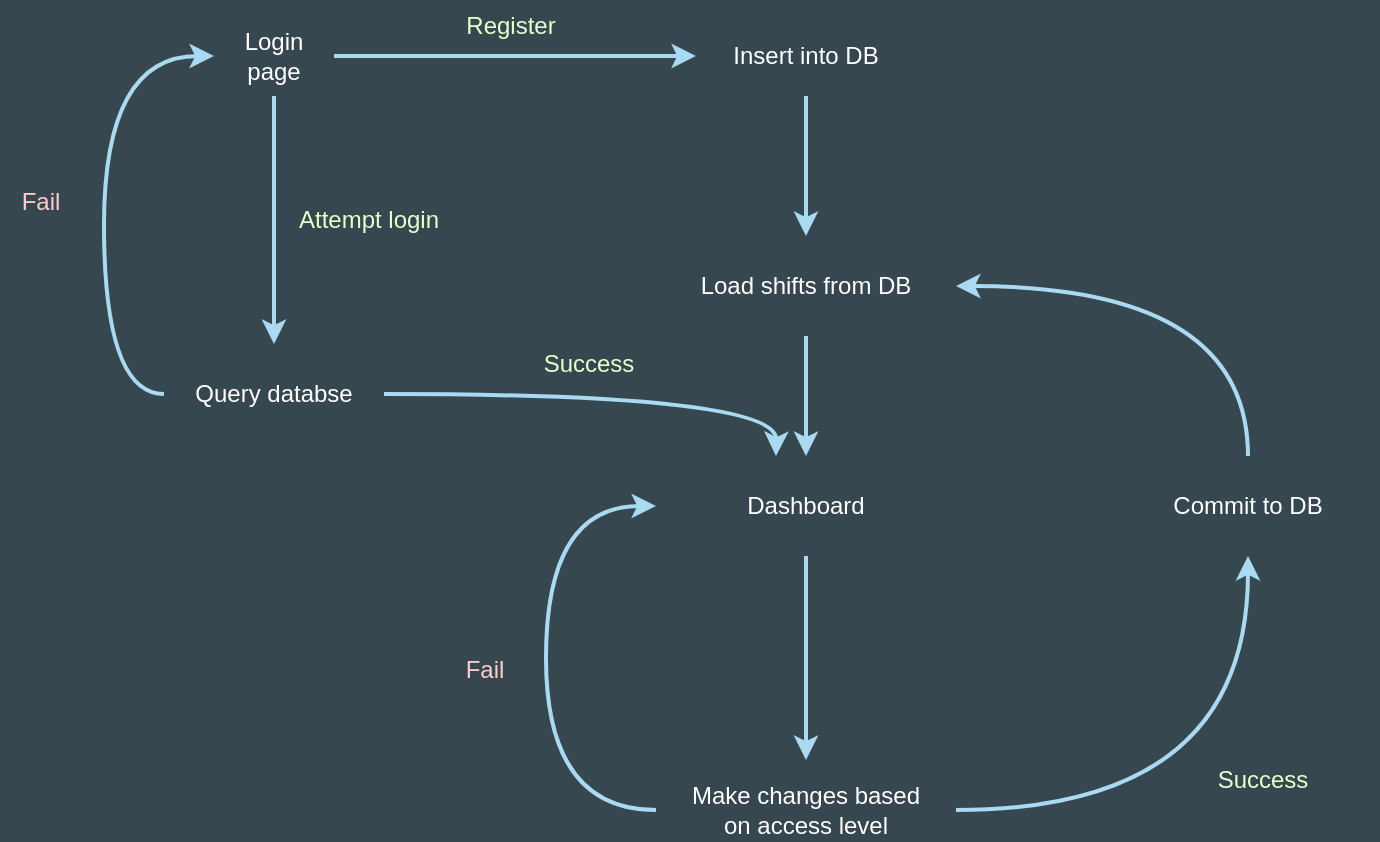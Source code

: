 <mxfile version="14.4.3" type="device"><diagram id="12IJqxzrlpOtt89M0uyg" name="Page-1"><mxGraphModel dx="1038" dy="575" grid="0" gridSize="13" guides="1" tooltips="1" connect="1" arrows="1" fold="1" page="1" pageScale="1" pageWidth="850" pageHeight="1100" background="#37474f" math="0" shadow="0"><root><mxCell id="0"/><mxCell id="1" parent="0"/><mxCell id="ga9FHA0yghKlMexKsICZ-3" value="" style="edgeStyle=orthogonalEdgeStyle;rounded=0;orthogonalLoop=1;jettySize=auto;html=1;strokeColor=#A9DAF2;fontColor=#FFFFFF;strokeWidth=2;" edge="1" parent="1" source="ga9FHA0yghKlMexKsICZ-1" target="ga9FHA0yghKlMexKsICZ-2"><mxGeometry relative="1" as="geometry"/></mxCell><mxCell id="ga9FHA0yghKlMexKsICZ-26" value="" style="edgeStyle=orthogonalEdgeStyle;curved=1;rounded=0;orthogonalLoop=1;jettySize=auto;html=1;entryX=0;entryY=0.5;entryDx=0;entryDy=0;strokeColor=#A9DAF2;fontColor=#FFFFFF;strokeWidth=2;" edge="1" parent="1" source="ga9FHA0yghKlMexKsICZ-1" target="ga9FHA0yghKlMexKsICZ-25"><mxGeometry relative="1" as="geometry"/></mxCell><mxCell id="ga9FHA0yghKlMexKsICZ-1" value="Login page" style="text;html=1;fillColor=none;align=center;verticalAlign=middle;whiteSpace=wrap;rounded=0;&#xA;padding=100px;perimeterSpacing=10;fontColor=#FFFFFF;" vertex="1" parent="1"><mxGeometry x="234" y="70" width="40" height="20" as="geometry"/></mxCell><mxCell id="ga9FHA0yghKlMexKsICZ-5" value="" style="edgeStyle=orthogonalEdgeStyle;rounded=0;orthogonalLoop=1;jettySize=auto;html=1;curved=1;strokeColor=#A9DAF2;fontColor=#FFFFFF;strokeWidth=2;" edge="1" parent="1" source="ga9FHA0yghKlMexKsICZ-2"><mxGeometry relative="1" as="geometry"><mxPoint x="505" y="280" as="targetPoint"/></mxGeometry></mxCell><mxCell id="ga9FHA0yghKlMexKsICZ-29" style="edgeStyle=orthogonalEdgeStyle;curved=1;rounded=0;orthogonalLoop=1;jettySize=auto;html=1;exitX=0;exitY=0.5;exitDx=0;exitDy=0;entryX=0;entryY=0.5;entryDx=0;entryDy=0;strokeColor=#A9DAF2;fontColor=#FFFFFF;strokeWidth=2;" edge="1" parent="1" source="ga9FHA0yghKlMexKsICZ-2" target="ga9FHA0yghKlMexKsICZ-1"><mxGeometry relative="1" as="geometry"><mxPoint x="169" y="143" as="targetPoint"/><Array as="points"><mxPoint x="169" y="249"/><mxPoint x="169" y="80"/></Array></mxGeometry></mxCell><mxCell id="ga9FHA0yghKlMexKsICZ-2" value="Query databse" style="text;html=1;fillColor=none;align=center;verticalAlign=middle;whiteSpace=wrap;rounded=0;perimeterSpacing=10;fontColor=#FFFFFF;" vertex="1" parent="1"><mxGeometry x="209" y="234" width="90" height="30" as="geometry"/></mxCell><mxCell id="ga9FHA0yghKlMexKsICZ-30" value="" style="edgeStyle=orthogonalEdgeStyle;curved=1;rounded=0;orthogonalLoop=1;jettySize=auto;html=1;strokeColor=#A9DAF2;fontColor=#FFFFFF;strokeWidth=2;" edge="1" parent="1" source="ga9FHA0yghKlMexKsICZ-4" target="ga9FHA0yghKlMexKsICZ-10"><mxGeometry relative="1" as="geometry"/></mxCell><mxCell id="ga9FHA0yghKlMexKsICZ-4" value="Load shifts from DB" style="text;html=1;fillColor=none;align=center;verticalAlign=middle;whiteSpace=wrap;rounded=0;perimeterSpacing=10;fontColor=#FFFFFF;" vertex="1" parent="1"><mxGeometry x="455" y="180" width="130" height="30" as="geometry"/></mxCell><mxCell id="ga9FHA0yghKlMexKsICZ-6" value="Success" style="text;html=1;align=center;verticalAlign=middle;resizable=0;points=[];autosize=1;fontColor=#E6FFCC;" vertex="1" parent="1"><mxGeometry x="378" y="221" width="65" height="26" as="geometry"/></mxCell><mxCell id="ga9FHA0yghKlMexKsICZ-8" value="Fail" style="text;html=1;align=center;verticalAlign=middle;resizable=0;points=[];autosize=1;fontColor=#FFCCCC;" vertex="1" parent="1"><mxGeometry x="117" y="140" width="39" height="26" as="geometry"/></mxCell><mxCell id="ga9FHA0yghKlMexKsICZ-9" value="Attempt login" style="text;html=1;align=center;verticalAlign=middle;resizable=0;points=[];autosize=1;fontColor=#E6FFCC;" vertex="1" parent="1"><mxGeometry x="255" y="149" width="91" height="26" as="geometry"/></mxCell><mxCell id="ga9FHA0yghKlMexKsICZ-13" value="" style="edgeStyle=orthogonalEdgeStyle;curved=1;rounded=0;orthogonalLoop=1;jettySize=auto;html=1;strokeColor=#A9DAF2;fontColor=#FFFFFF;strokeWidth=2;" edge="1" parent="1" source="ga9FHA0yghKlMexKsICZ-10" target="ga9FHA0yghKlMexKsICZ-12"><mxGeometry relative="1" as="geometry"/></mxCell><mxCell id="ga9FHA0yghKlMexKsICZ-10" value="Dashboard" style="text;html=1;fillColor=none;align=center;verticalAlign=middle;whiteSpace=wrap;rounded=0;perimeterSpacing=10;fontColor=#FFFFFF;" vertex="1" parent="1"><mxGeometry x="455" y="290" width="130" height="30" as="geometry"/></mxCell><mxCell id="ga9FHA0yghKlMexKsICZ-15" value="" style="edgeStyle=orthogonalEdgeStyle;curved=1;rounded=0;orthogonalLoop=1;jettySize=auto;html=1;strokeColor=#A9DAF2;fontColor=#FFFFFF;strokeWidth=2;" edge="1" parent="1" source="ga9FHA0yghKlMexKsICZ-12" target="ga9FHA0yghKlMexKsICZ-14"><mxGeometry relative="1" as="geometry"/></mxCell><mxCell id="ga9FHA0yghKlMexKsICZ-20" style="edgeStyle=orthogonalEdgeStyle;curved=1;rounded=0;orthogonalLoop=1;jettySize=auto;html=1;entryX=0;entryY=0.5;entryDx=0;entryDy=0;exitX=0;exitY=0.5;exitDx=0;exitDy=0;strokeColor=#A9DAF2;fontColor=#FFFFFF;strokeWidth=2;" edge="1" parent="1" source="ga9FHA0yghKlMexKsICZ-12" target="ga9FHA0yghKlMexKsICZ-10"><mxGeometry relative="1" as="geometry"><Array as="points"><mxPoint x="390" y="457"/><mxPoint x="390" y="305"/></Array></mxGeometry></mxCell><mxCell id="ga9FHA0yghKlMexKsICZ-12" value="Make changes based on access level" style="text;html=1;fillColor=none;align=center;verticalAlign=middle;whiteSpace=wrap;rounded=0;perimeterSpacing=10;fontColor=#FFFFFF;" vertex="1" parent="1"><mxGeometry x="455" y="442" width="130" height="30" as="geometry"/></mxCell><mxCell id="ga9FHA0yghKlMexKsICZ-16" style="edgeStyle=orthogonalEdgeStyle;rounded=0;orthogonalLoop=1;jettySize=auto;html=1;entryX=1;entryY=0.5;entryDx=0;entryDy=0;curved=1;strokeColor=#A9DAF2;fontColor=#FFFFFF;strokeWidth=2;" edge="1" parent="1" source="ga9FHA0yghKlMexKsICZ-14" target="ga9FHA0yghKlMexKsICZ-4"><mxGeometry relative="1" as="geometry"><Array as="points"><mxPoint x="741" y="195"/></Array></mxGeometry></mxCell><mxCell id="ga9FHA0yghKlMexKsICZ-14" value="Commit to DB" style="text;html=1;fillColor=none;align=center;verticalAlign=middle;whiteSpace=wrap;rounded=0;perimeterSpacing=10;fontColor=#FFFFFF;" vertex="1" parent="1"><mxGeometry x="676" y="290" width="130" height="30" as="geometry"/></mxCell><mxCell id="ga9FHA0yghKlMexKsICZ-19" value="Success" style="text;html=1;align=center;verticalAlign=middle;resizable=0;points=[];autosize=1;fontColor=#E6FFCC;" vertex="1" parent="1"><mxGeometry x="715" y="429" width="65" height="26" as="geometry"/></mxCell><mxCell id="ga9FHA0yghKlMexKsICZ-21" value="Fail" style="text;html=1;align=center;verticalAlign=middle;resizable=0;points=[];autosize=1;fontColor=#FFCCCC;" vertex="1" parent="1"><mxGeometry x="339" y="374" width="39" height="26" as="geometry"/></mxCell><mxCell id="ga9FHA0yghKlMexKsICZ-28" value="" style="edgeStyle=orthogonalEdgeStyle;curved=1;rounded=0;orthogonalLoop=1;jettySize=auto;html=1;strokeColor=#A9DAF2;fontColor=#FFFFFF;strokeWidth=2;" edge="1" parent="1" source="ga9FHA0yghKlMexKsICZ-25" target="ga9FHA0yghKlMexKsICZ-4"><mxGeometry relative="1" as="geometry"/></mxCell><mxCell id="ga9FHA0yghKlMexKsICZ-25" value="Insert into DB" style="text;html=1;fillColor=none;align=center;verticalAlign=middle;whiteSpace=wrap;rounded=0;&#xA;padding=100px;perimeterSpacing=10;fontColor=#FFFFFF;" vertex="1" parent="1"><mxGeometry x="475" y="70" width="90" height="20" as="geometry"/></mxCell><mxCell id="ga9FHA0yghKlMexKsICZ-27" value="Register" style="text;html=1;align=center;verticalAlign=middle;resizable=0;points=[];autosize=1;fontColor=#E6FFCC;" vertex="1" parent="1"><mxGeometry x="339" y="52" width="65" height="26" as="geometry"/></mxCell></root></mxGraphModel></diagram></mxfile>